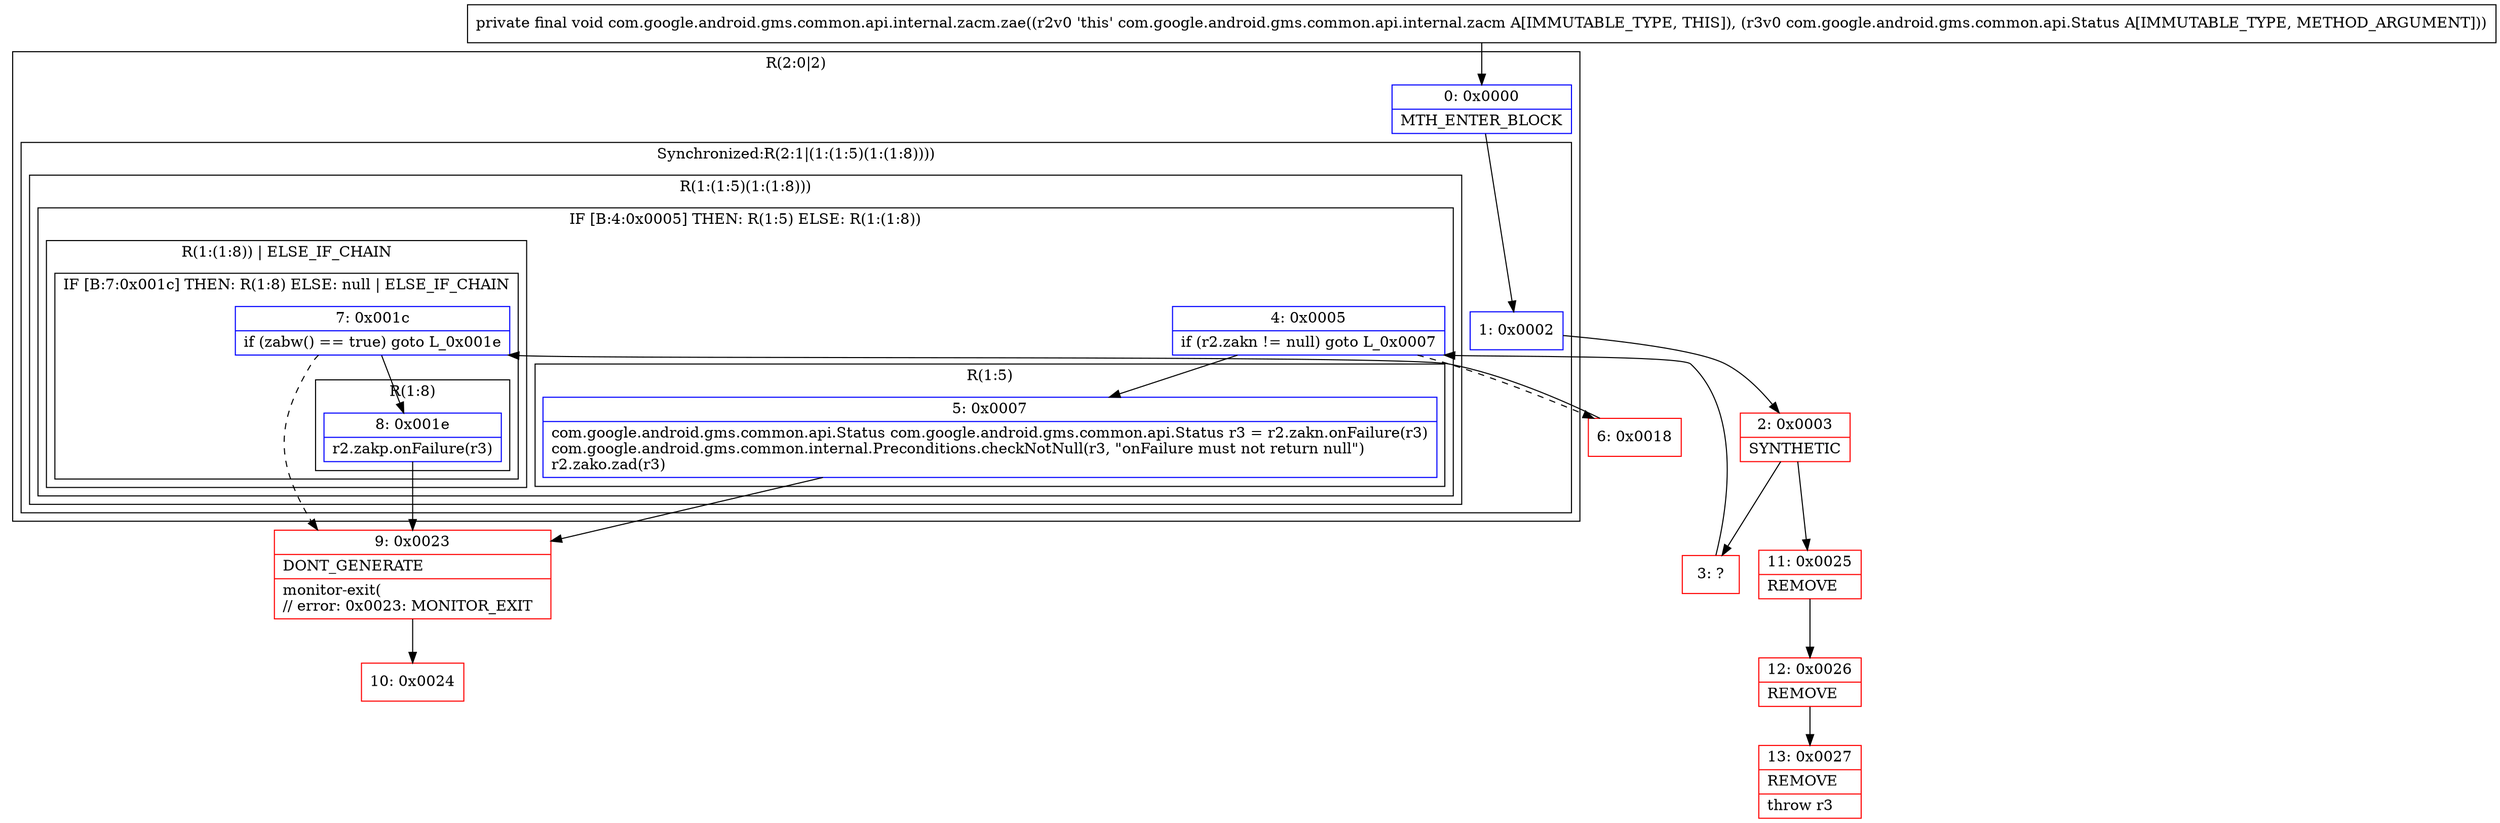 digraph "CFG forcom.google.android.gms.common.api.internal.zacm.zae(Lcom\/google\/android\/gms\/common\/api\/Status;)V" {
subgraph cluster_Region_203373299 {
label = "R(2:0|2)";
node [shape=record,color=blue];
Node_0 [shape=record,label="{0\:\ 0x0000|MTH_ENTER_BLOCK\l}"];
subgraph cluster_SynchronizedRegion_836578097 {
label = "Synchronized:R(2:1|(1:(1:5)(1:(1:8))))";
node [shape=record,color=blue];
Node_1 [shape=record,label="{1\:\ 0x0002}"];
subgraph cluster_Region_1913981656 {
label = "R(1:(1:5)(1:(1:8)))";
node [shape=record,color=blue];
subgraph cluster_IfRegion_927395547 {
label = "IF [B:4:0x0005] THEN: R(1:5) ELSE: R(1:(1:8))";
node [shape=record,color=blue];
Node_4 [shape=record,label="{4\:\ 0x0005|if (r2.zakn != null) goto L_0x0007\l}"];
subgraph cluster_Region_982364329 {
label = "R(1:5)";
node [shape=record,color=blue];
Node_5 [shape=record,label="{5\:\ 0x0007|com.google.android.gms.common.api.Status com.google.android.gms.common.api.Status r3 = r2.zakn.onFailure(r3)\lcom.google.android.gms.common.internal.Preconditions.checkNotNull(r3, \"onFailure must not return null\")\lr2.zako.zad(r3)\l}"];
}
subgraph cluster_Region_1123783266 {
label = "R(1:(1:8)) | ELSE_IF_CHAIN\l";
node [shape=record,color=blue];
subgraph cluster_IfRegion_447196591 {
label = "IF [B:7:0x001c] THEN: R(1:8) ELSE: null | ELSE_IF_CHAIN\l";
node [shape=record,color=blue];
Node_7 [shape=record,label="{7\:\ 0x001c|if (zabw() == true) goto L_0x001e\l}"];
subgraph cluster_Region_1077815273 {
label = "R(1:8)";
node [shape=record,color=blue];
Node_8 [shape=record,label="{8\:\ 0x001e|r2.zakp.onFailure(r3)\l}"];
}
}
}
}
}
}
}
Node_2 [shape=record,color=red,label="{2\:\ 0x0003|SYNTHETIC\l}"];
Node_3 [shape=record,color=red,label="{3\:\ ?}"];
Node_6 [shape=record,color=red,label="{6\:\ 0x0018}"];
Node_9 [shape=record,color=red,label="{9\:\ 0x0023|DONT_GENERATE\l|monitor\-exit(\l\/\/ error: 0x0023: MONITOR_EXIT  \l}"];
Node_10 [shape=record,color=red,label="{10\:\ 0x0024}"];
Node_11 [shape=record,color=red,label="{11\:\ 0x0025|REMOVE\l}"];
Node_12 [shape=record,color=red,label="{12\:\ 0x0026|REMOVE\l}"];
Node_13 [shape=record,color=red,label="{13\:\ 0x0027|REMOVE\l|throw r3\l}"];
MethodNode[shape=record,label="{private final void com.google.android.gms.common.api.internal.zacm.zae((r2v0 'this' com.google.android.gms.common.api.internal.zacm A[IMMUTABLE_TYPE, THIS]), (r3v0 com.google.android.gms.common.api.Status A[IMMUTABLE_TYPE, METHOD_ARGUMENT])) }"];
MethodNode -> Node_0;
Node_0 -> Node_1;
Node_1 -> Node_2;
Node_4 -> Node_5;
Node_4 -> Node_6[style=dashed];
Node_5 -> Node_9;
Node_7 -> Node_8;
Node_7 -> Node_9[style=dashed];
Node_8 -> Node_9;
Node_2 -> Node_3;
Node_2 -> Node_11;
Node_3 -> Node_4;
Node_6 -> Node_7;
Node_9 -> Node_10;
Node_11 -> Node_12;
Node_12 -> Node_13;
}

